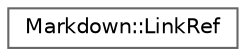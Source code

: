 digraph "Graphical Class Hierarchy"
{
 // INTERACTIVE_SVG=YES
 // LATEX_PDF_SIZE
  bgcolor="transparent";
  edge [fontname=Helvetica,fontsize=10,labelfontname=Helvetica,labelfontsize=10];
  node [fontname=Helvetica,fontsize=10,shape=box,height=0.2,width=0.4];
  rankdir="LR";
  Node0 [id="Node000000",label="Markdown::LinkRef",height=0.2,width=0.4,color="grey40", fillcolor="white", style="filled",URL="$dd/dff/struct_markdown_1_1_link_ref.html",tooltip=" "];
}
